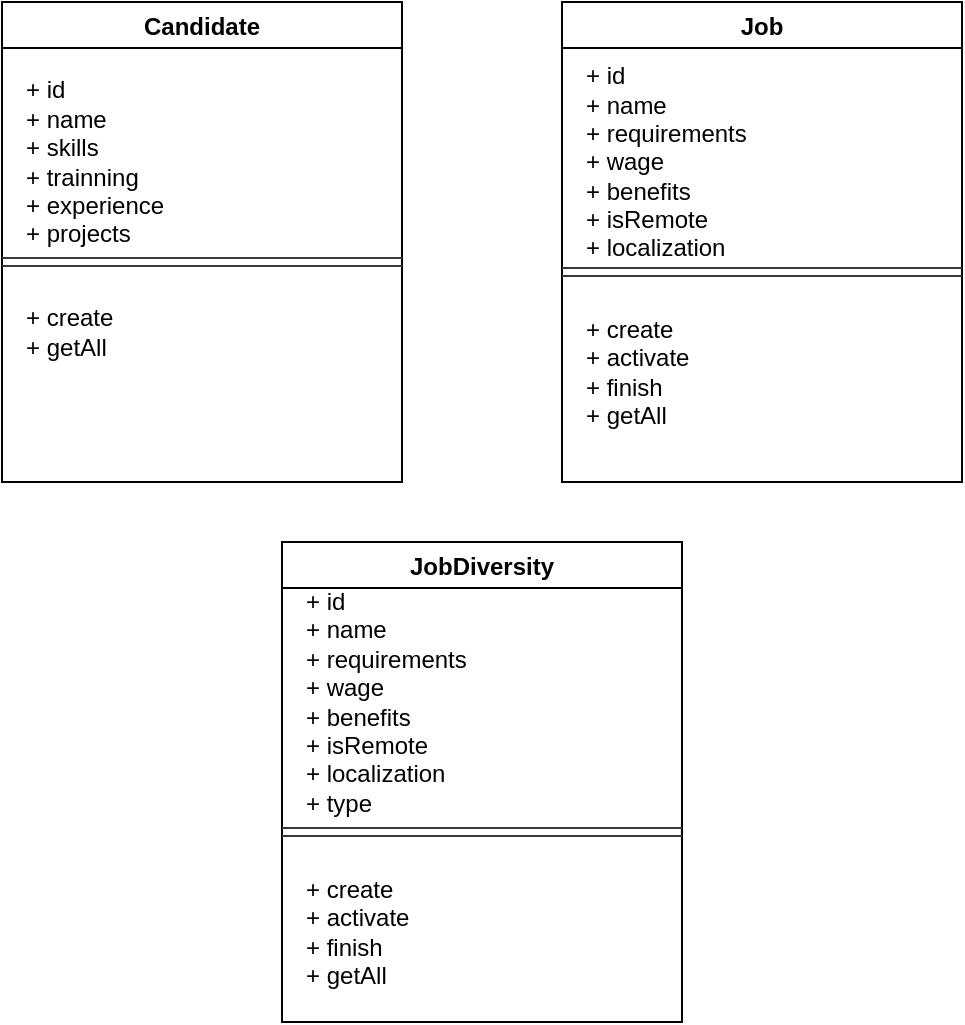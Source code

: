 <mxfile>
    <diagram id="gJFQ1KsgQhg-a3X3E4Ei" name="Page-1">
        <mxGraphModel dx="576" dy="470" grid="1" gridSize="10" guides="1" tooltips="1" connect="1" arrows="1" fold="1" page="1" pageScale="1" pageWidth="827" pageHeight="1169" math="0" shadow="0">
            <root>
                <mxCell id="0"/>
                <mxCell id="1" parent="0"/>
                <mxCell id="2" value="Candidate" style="swimlane;" parent="1" vertex="1">
                    <mxGeometry x="50" y="80" width="200" height="240" as="geometry"/>
                </mxCell>
                <mxCell id="3" value="+ id&lt;br&gt;+ name&lt;br&gt;+ skills&lt;br&gt;&lt;div style=&quot;&quot;&gt;+ trainning&lt;/div&gt;&lt;div style=&quot;&quot;&gt;+ experience&lt;/div&gt;&lt;div style=&quot;&quot;&gt;+ projects&lt;/div&gt;" style="text;html=1;align=left;verticalAlign=middle;resizable=0;points=[];autosize=1;fillColor=none;" parent="2" vertex="1">
                    <mxGeometry x="10" y="30" width="90" height="100" as="geometry"/>
                </mxCell>
                <mxCell id="4" value="" style="shape=link;html=1;fillColor=#f9f7ed;strokeColor=#36393d;" parent="2" edge="1">
                    <mxGeometry width="100" relative="1" as="geometry">
                        <mxPoint y="130" as="sourcePoint"/>
                        <mxPoint x="200" y="130" as="targetPoint"/>
                    </mxGeometry>
                </mxCell>
                <mxCell id="5" value="+ create&lt;br&gt;+ getAll" style="text;html=1;align=left;verticalAlign=middle;resizable=0;points=[];autosize=1;fillColor=none;" parent="2" vertex="1">
                    <mxGeometry x="10" y="145" width="70" height="40" as="geometry"/>
                </mxCell>
                <mxCell id="7" value="Job" style="swimlane;" parent="1" vertex="1">
                    <mxGeometry x="330" y="80" width="200" height="240" as="geometry"/>
                </mxCell>
                <mxCell id="8" value="+ id&lt;br&gt;+ name&lt;br&gt;&lt;div style=&quot;&quot;&gt;+ requirements&lt;/div&gt;&lt;div style=&quot;&quot;&gt;+ wage&lt;/div&gt;&lt;div style=&quot;&quot;&gt;+ benefits&lt;/div&gt;&lt;div style=&quot;&quot;&gt;+ isRemote&lt;/div&gt;&lt;div style=&quot;&quot;&gt;+ localization&lt;/div&gt;" style="text;html=1;align=left;verticalAlign=middle;resizable=0;points=[];autosize=1;fillColor=none;" parent="7" vertex="1">
                    <mxGeometry x="10" y="25" width="100" height="110" as="geometry"/>
                </mxCell>
                <mxCell id="9" value="" style="shape=link;html=1;fillColor=#f9f7ed;strokeColor=#36393d;" parent="7" edge="1">
                    <mxGeometry width="100" relative="1" as="geometry">
                        <mxPoint y="135" as="sourcePoint"/>
                        <mxPoint x="200" y="135" as="targetPoint"/>
                    </mxGeometry>
                </mxCell>
                <mxCell id="10" value="+ create&lt;br&gt;+ activate&lt;br&gt;+ finish&lt;br&gt;+ getAll" style="text;html=1;align=left;verticalAlign=middle;resizable=0;points=[];autosize=1;fillColor=none;" parent="7" vertex="1">
                    <mxGeometry x="10" y="150" width="80" height="70" as="geometry"/>
                </mxCell>
                <mxCell id="11" value="JobDiversity" style="swimlane;" vertex="1" parent="1">
                    <mxGeometry x="190" y="350" width="200" height="240" as="geometry"/>
                </mxCell>
                <mxCell id="12" value="+ id&lt;br&gt;+ name&lt;br&gt;&lt;div style=&quot;&quot;&gt;+ requirements&lt;/div&gt;&lt;div style=&quot;&quot;&gt;+ wage&lt;/div&gt;&lt;div style=&quot;&quot;&gt;+ benefits&lt;/div&gt;&lt;div style=&quot;&quot;&gt;+ isRemote&lt;/div&gt;&lt;div style=&quot;&quot;&gt;+ localization&lt;/div&gt;&lt;div style=&quot;&quot;&gt;+ type&lt;/div&gt;" style="text;html=1;align=left;verticalAlign=middle;resizable=0;points=[];autosize=1;fillColor=none;" vertex="1" parent="11">
                    <mxGeometry x="10" y="15" width="100" height="130" as="geometry"/>
                </mxCell>
                <mxCell id="13" value="" style="shape=link;html=1;fillColor=#f9f7ed;strokeColor=#36393d;" edge="1" parent="11">
                    <mxGeometry width="100" relative="1" as="geometry">
                        <mxPoint y="145" as="sourcePoint"/>
                        <mxPoint x="200" y="145" as="targetPoint"/>
                    </mxGeometry>
                </mxCell>
                <mxCell id="15" value="+ create&lt;br&gt;+ activate&lt;br&gt;+ finish&lt;br&gt;+ getAll" style="text;html=1;align=left;verticalAlign=middle;resizable=0;points=[];autosize=1;fillColor=none;" vertex="1" parent="11">
                    <mxGeometry x="10" y="160" width="80" height="70" as="geometry"/>
                </mxCell>
            </root>
        </mxGraphModel>
    </diagram>
</mxfile>